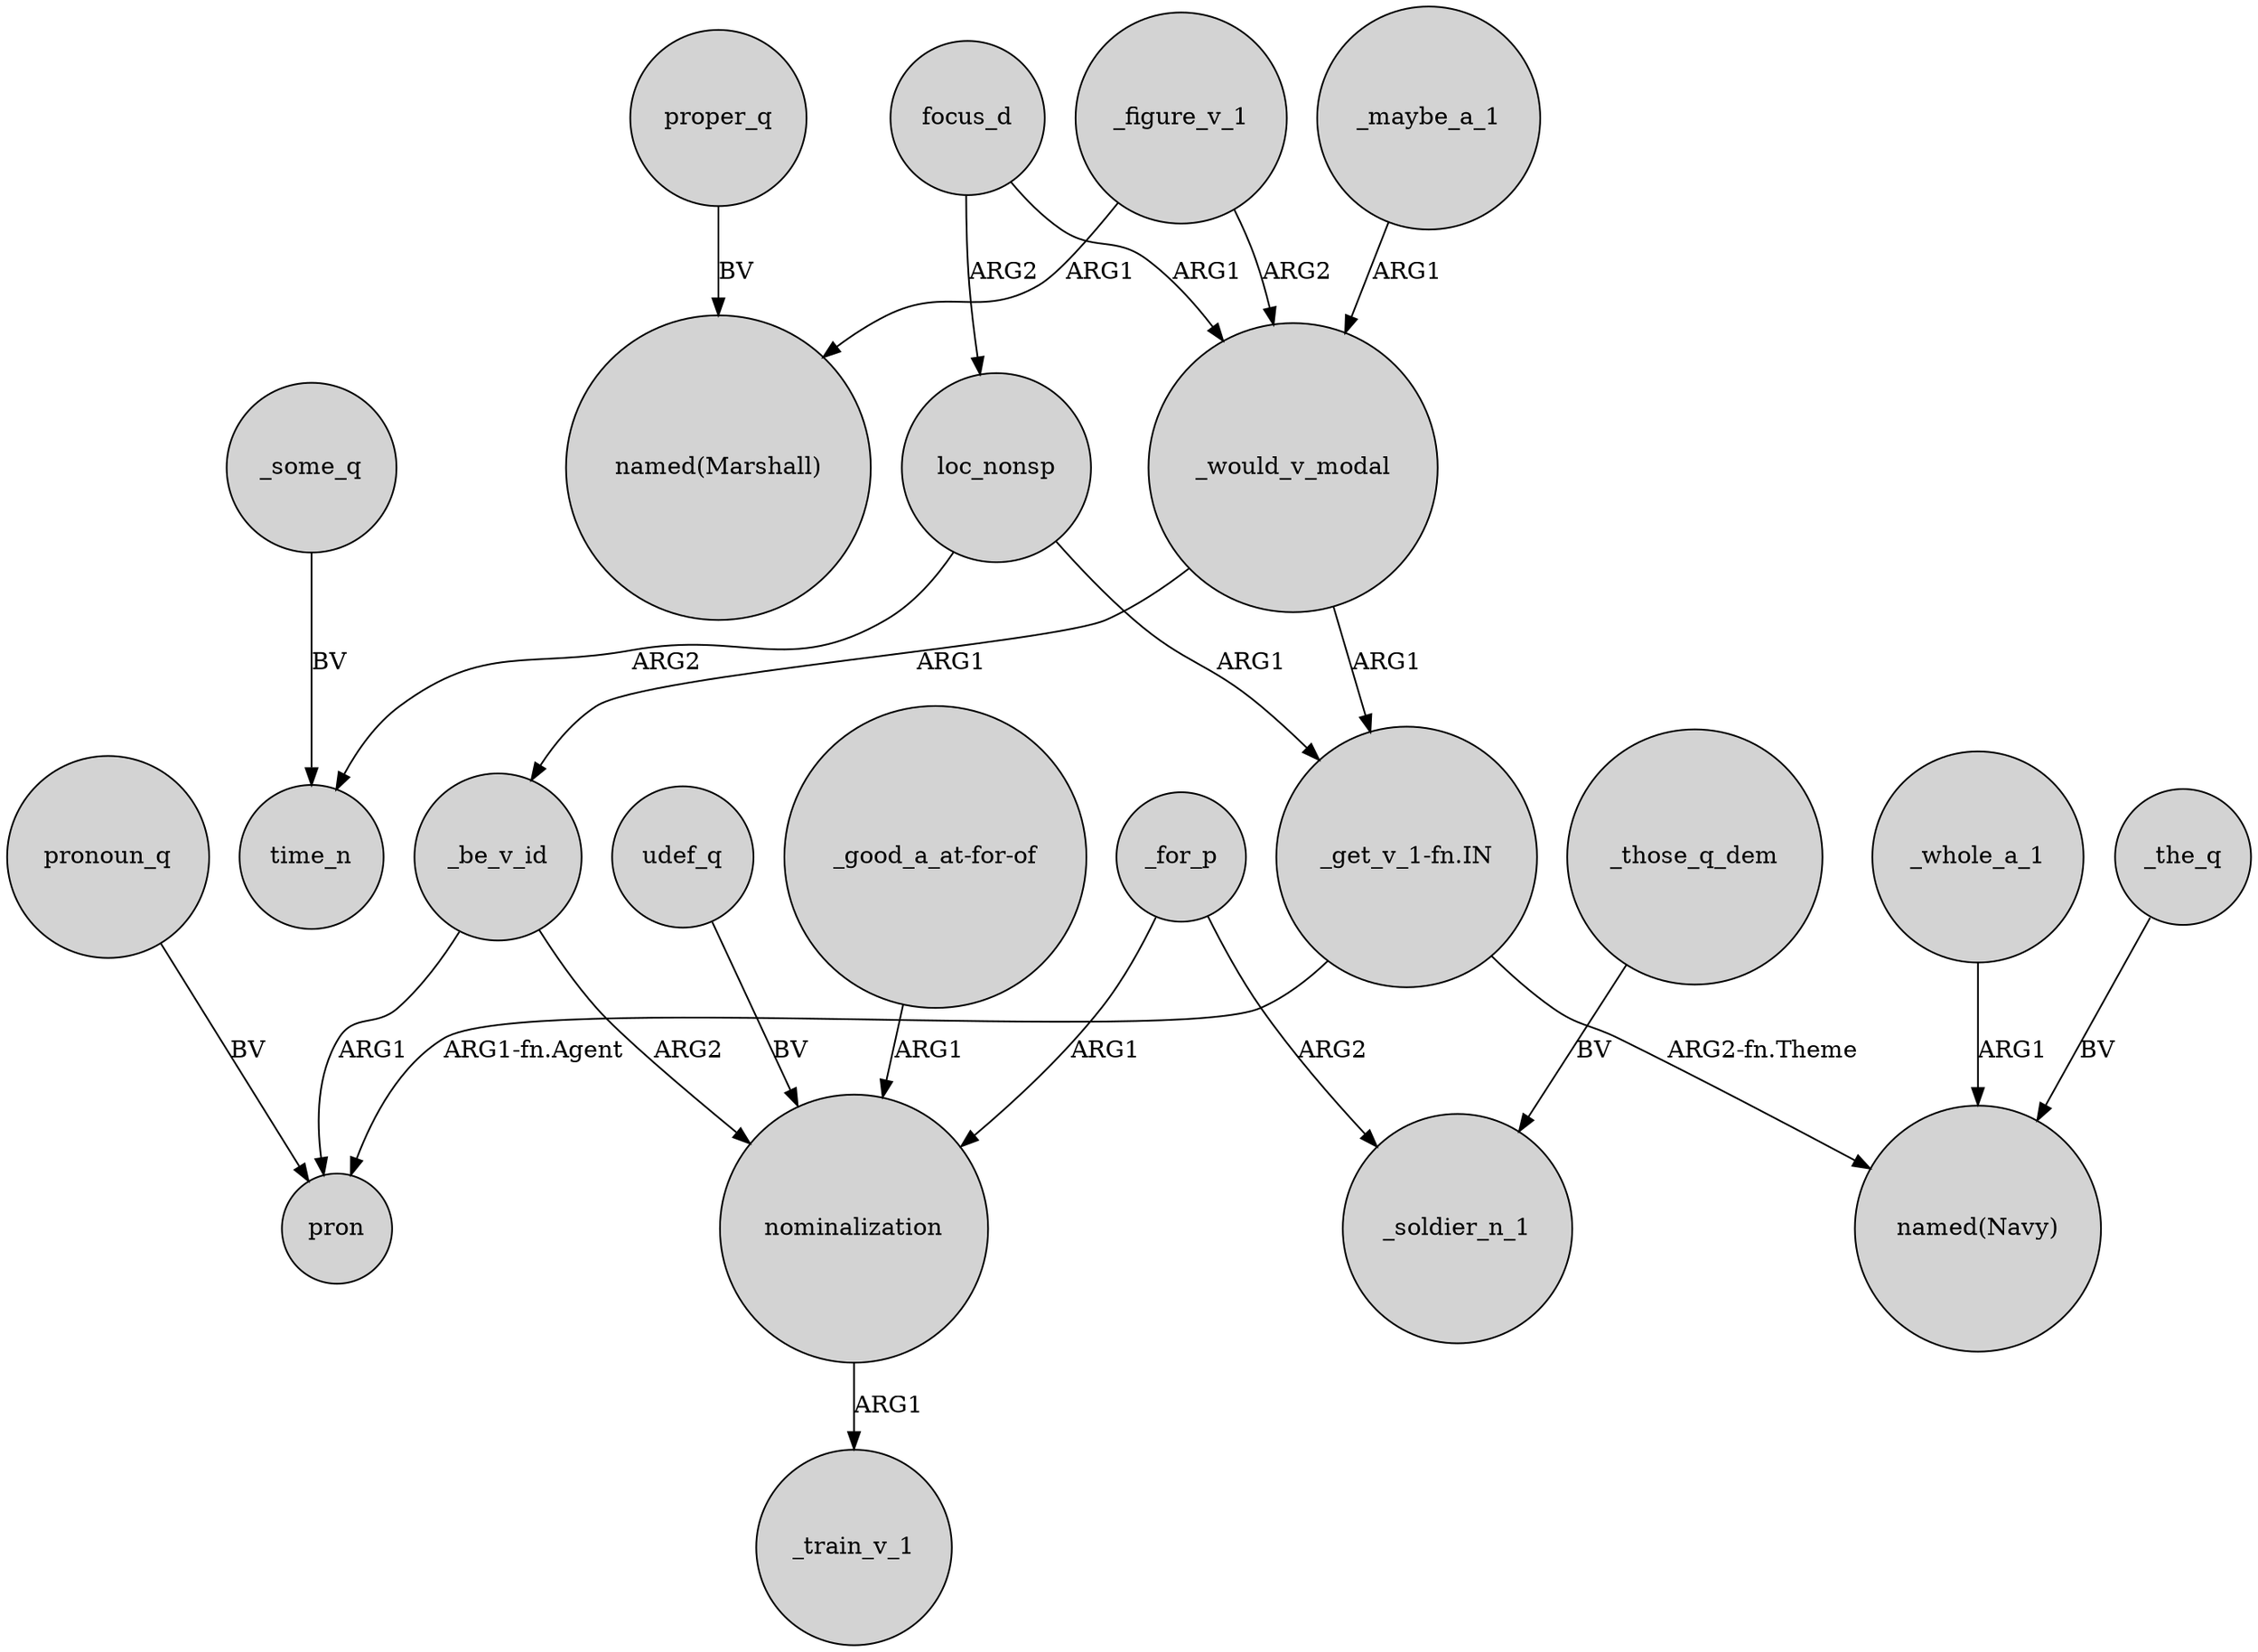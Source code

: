 digraph {
	node [shape=circle style=filled]
	focus_d -> loc_nonsp [label=ARG2]
	_for_p -> _soldier_n_1 [label=ARG2]
	_would_v_modal -> "_get_v_1-fn.IN" [label=ARG1]
	_some_q -> time_n [label=BV]
	_would_v_modal -> _be_v_id [label=ARG1]
	"_good_a_at-for-of" -> nominalization [label=ARG1]
	_be_v_id -> pron [label=ARG1]
	loc_nonsp -> time_n [label=ARG2]
	_maybe_a_1 -> _would_v_modal [label=ARG1]
	pronoun_q -> pron [label=BV]
	_whole_a_1 -> "named(Navy)" [label=ARG1]
	_the_q -> "named(Navy)" [label=BV]
	"_get_v_1-fn.IN" -> pron [label="ARG1-fn.Agent"]
	_be_v_id -> nominalization [label=ARG2]
	nominalization -> _train_v_1 [label=ARG1]
	udef_q -> nominalization [label=BV]
	_for_p -> nominalization [label=ARG1]
	proper_q -> "named(Marshall)" [label=BV]
	_figure_v_1 -> _would_v_modal [label=ARG2]
	loc_nonsp -> "_get_v_1-fn.IN" [label=ARG1]
	"_get_v_1-fn.IN" -> "named(Navy)" [label="ARG2-fn.Theme"]
	_figure_v_1 -> "named(Marshall)" [label=ARG1]
	focus_d -> _would_v_modal [label=ARG1]
	_those_q_dem -> _soldier_n_1 [label=BV]
}
